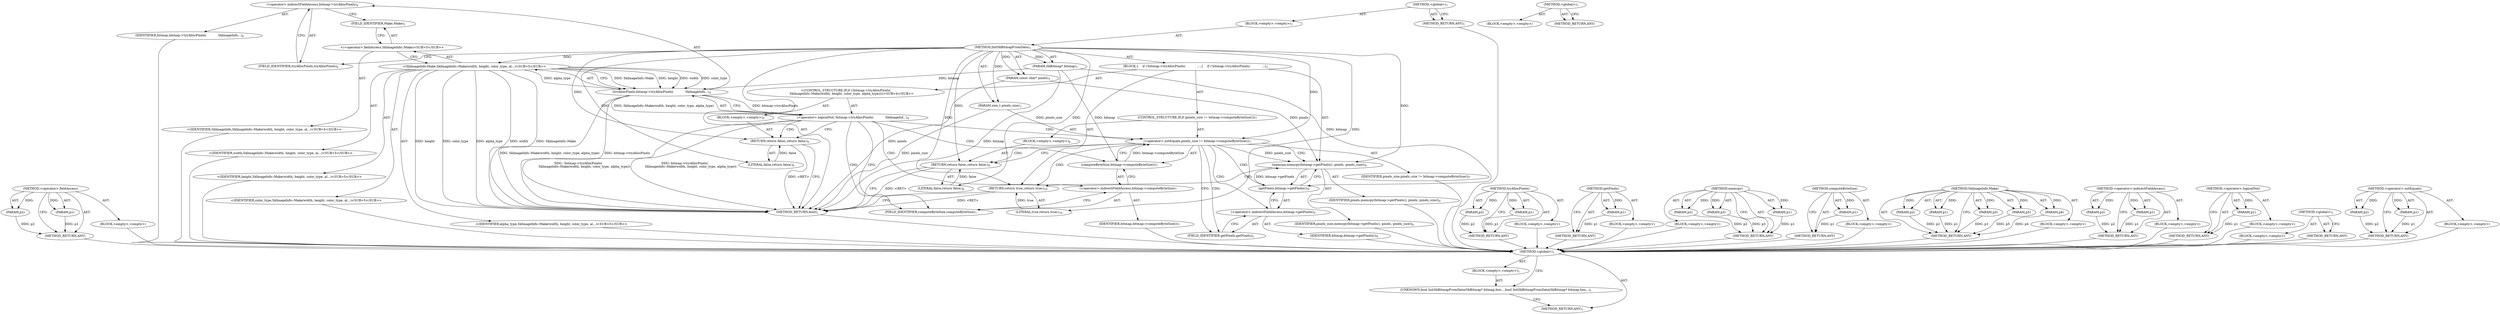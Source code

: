 digraph "&lt;global&gt;" {
vulnerable_94 [label=<(METHOD,&lt;operator&gt;.fieldAccess)>];
vulnerable_95 [label=<(PARAM,p1)>];
vulnerable_96 [label=<(PARAM,p2)>];
vulnerable_97 [label=<(BLOCK,&lt;empty&gt;,&lt;empty&gt;)>];
vulnerable_98 [label=<(METHOD_RETURN,ANY)>];
vulnerable_6 [label=<(METHOD,&lt;global&gt;)<SUB>1</SUB>>];
vulnerable_7 [label=<(BLOCK,&lt;empty&gt;,&lt;empty&gt;)<SUB>1</SUB>>];
vulnerable_8 [label=<(METHOD,InitSkBitmapFromData)<SUB>1</SUB>>];
vulnerable_9 [label=<(PARAM,SkBitmap* bitmap)<SUB>1</SUB>>];
vulnerable_10 [label=<(PARAM,const char* pixels)<SUB>2</SUB>>];
vulnerable_11 [label=<(PARAM,size_t pixels_size)<SUB>3</SUB>>];
vulnerable_12 [label=<(BLOCK,{
    if (!bitmap-&gt;tryAllocPixels(
            ...,{
    if (!bitmap-&gt;tryAllocPixels(
            ...)<SUB>3</SUB>>];
vulnerable_13 [label="<(CONTROL_STRUCTURE,IF,if (!bitmap-&gt;tryAllocPixels(
            SkImageInfo::Make(width, height, color_type, alpha_type))))<SUB>4</SUB>>"];
vulnerable_14 [label=<(&lt;operator&gt;.logicalNot,!bitmap-&gt;tryAllocPixels(
            SkImageInf...)<SUB>4</SUB>>];
vulnerable_15 [label=<(tryAllocPixels,bitmap-&gt;tryAllocPixels(
            SkImageInfo...)<SUB>4</SUB>>];
vulnerable_16 [label=<(&lt;operator&gt;.indirectFieldAccess,bitmap-&gt;tryAllocPixels)<SUB>4</SUB>>];
vulnerable_17 [label=<(IDENTIFIER,bitmap,bitmap-&gt;tryAllocPixels(
            SkImageInfo...)<SUB>4</SUB>>];
vulnerable_18 [label=<(FIELD_IDENTIFIER,tryAllocPixels,tryAllocPixels)<SUB>4</SUB>>];
vulnerable_19 [label="<(SkImageInfo.Make,SkImageInfo::Make(width, height, color_type, al...)<SUB>5</SUB>>"];
vulnerable_20 [label="<(&lt;operator&gt;.fieldAccess,SkImageInfo::Make)<SUB>5</SUB>>"];
vulnerable_21 [label="<(IDENTIFIER,SkImageInfo,SkImageInfo::Make(width, height, color_type, al...)<SUB>5</SUB>>"];
vulnerable_22 [label=<(FIELD_IDENTIFIER,Make,Make)<SUB>5</SUB>>];
vulnerable_23 [label="<(IDENTIFIER,width,SkImageInfo::Make(width, height, color_type, al...)<SUB>5</SUB>>"];
vulnerable_24 [label="<(IDENTIFIER,height,SkImageInfo::Make(width, height, color_type, al...)<SUB>5</SUB>>"];
vulnerable_25 [label="<(IDENTIFIER,color_type,SkImageInfo::Make(width, height, color_type, al...)<SUB>5</SUB>>"];
vulnerable_26 [label="<(IDENTIFIER,alpha_type,SkImageInfo::Make(width, height, color_type, al...)<SUB>5</SUB>>"];
vulnerable_27 [label=<(BLOCK,&lt;empty&gt;,&lt;empty&gt;)<SUB>6</SUB>>];
vulnerable_28 [label=<(RETURN,return false;,return false;)<SUB>6</SUB>>];
vulnerable_29 [label=<(LITERAL,false,return false;)<SUB>6</SUB>>];
vulnerable_30 [label=<(CONTROL_STRUCTURE,IF,if (pixels_size != bitmap-&gt;computeByteSize()))<SUB>7</SUB>>];
vulnerable_31 [label=<(&lt;operator&gt;.notEquals,pixels_size != bitmap-&gt;computeByteSize())<SUB>7</SUB>>];
vulnerable_32 [label=<(IDENTIFIER,pixels_size,pixels_size != bitmap-&gt;computeByteSize())<SUB>7</SUB>>];
vulnerable_33 [label=<(computeByteSize,bitmap-&gt;computeByteSize())<SUB>7</SUB>>];
vulnerable_34 [label=<(&lt;operator&gt;.indirectFieldAccess,bitmap-&gt;computeByteSize)<SUB>7</SUB>>];
vulnerable_35 [label=<(IDENTIFIER,bitmap,bitmap-&gt;computeByteSize())<SUB>7</SUB>>];
vulnerable_36 [label=<(FIELD_IDENTIFIER,computeByteSize,computeByteSize)<SUB>7</SUB>>];
vulnerable_37 [label=<(BLOCK,&lt;empty&gt;,&lt;empty&gt;)<SUB>8</SUB>>];
vulnerable_38 [label=<(RETURN,return false;,return false;)<SUB>8</SUB>>];
vulnerable_39 [label=<(LITERAL,false,return false;)<SUB>8</SUB>>];
vulnerable_40 [label=<(memcpy,memcpy(bitmap-&gt;getPixels(), pixels, pixels_size))<SUB>9</SUB>>];
vulnerable_41 [label=<(getPixels,bitmap-&gt;getPixels())<SUB>9</SUB>>];
vulnerable_42 [label=<(&lt;operator&gt;.indirectFieldAccess,bitmap-&gt;getPixels)<SUB>9</SUB>>];
vulnerable_43 [label=<(IDENTIFIER,bitmap,bitmap-&gt;getPixels())<SUB>9</SUB>>];
vulnerable_44 [label=<(FIELD_IDENTIFIER,getPixels,getPixels)<SUB>9</SUB>>];
vulnerable_45 [label=<(IDENTIFIER,pixels,memcpy(bitmap-&gt;getPixels(), pixels, pixels_size))<SUB>9</SUB>>];
vulnerable_46 [label=<(IDENTIFIER,pixels_size,memcpy(bitmap-&gt;getPixels(), pixels, pixels_size))<SUB>9</SUB>>];
vulnerable_47 [label=<(RETURN,return true;,return true;)<SUB>10</SUB>>];
vulnerable_48 [label=<(LITERAL,true,return true;)<SUB>10</SUB>>];
vulnerable_49 [label=<(METHOD_RETURN,bool)<SUB>1</SUB>>];
vulnerable_51 [label=<(METHOD_RETURN,ANY)<SUB>1</SUB>>];
vulnerable_76 [label=<(METHOD,tryAllocPixels)>];
vulnerable_77 [label=<(PARAM,p1)>];
vulnerable_78 [label=<(PARAM,p2)>];
vulnerable_79 [label=<(BLOCK,&lt;empty&gt;,&lt;empty&gt;)>];
vulnerable_80 [label=<(METHOD_RETURN,ANY)>];
vulnerable_114 [label=<(METHOD,getPixels)>];
vulnerable_115 [label=<(PARAM,p1)>];
vulnerable_116 [label=<(BLOCK,&lt;empty&gt;,&lt;empty&gt;)>];
vulnerable_117 [label=<(METHOD_RETURN,ANY)>];
vulnerable_108 [label=<(METHOD,memcpy)>];
vulnerable_109 [label=<(PARAM,p1)>];
vulnerable_110 [label=<(PARAM,p2)>];
vulnerable_111 [label=<(PARAM,p3)>];
vulnerable_112 [label=<(BLOCK,&lt;empty&gt;,&lt;empty&gt;)>];
vulnerable_113 [label=<(METHOD_RETURN,ANY)>];
vulnerable_104 [label=<(METHOD,computeByteSize)>];
vulnerable_105 [label=<(PARAM,p1)>];
vulnerable_106 [label=<(BLOCK,&lt;empty&gt;,&lt;empty&gt;)>];
vulnerable_107 [label=<(METHOD_RETURN,ANY)>];
vulnerable_86 [label=<(METHOD,SkImageInfo.Make)>];
vulnerable_87 [label=<(PARAM,p1)>];
vulnerable_88 [label=<(PARAM,p2)>];
vulnerable_89 [label=<(PARAM,p3)>];
vulnerable_90 [label=<(PARAM,p4)>];
vulnerable_91 [label=<(PARAM,p5)>];
vulnerable_92 [label=<(BLOCK,&lt;empty&gt;,&lt;empty&gt;)>];
vulnerable_93 [label=<(METHOD_RETURN,ANY)>];
vulnerable_81 [label=<(METHOD,&lt;operator&gt;.indirectFieldAccess)>];
vulnerable_82 [label=<(PARAM,p1)>];
vulnerable_83 [label=<(PARAM,p2)>];
vulnerable_84 [label=<(BLOCK,&lt;empty&gt;,&lt;empty&gt;)>];
vulnerable_85 [label=<(METHOD_RETURN,ANY)>];
vulnerable_72 [label=<(METHOD,&lt;operator&gt;.logicalNot)>];
vulnerable_73 [label=<(PARAM,p1)>];
vulnerable_74 [label=<(BLOCK,&lt;empty&gt;,&lt;empty&gt;)>];
vulnerable_75 [label=<(METHOD_RETURN,ANY)>];
vulnerable_66 [label=<(METHOD,&lt;global&gt;)<SUB>1</SUB>>];
vulnerable_67 [label=<(BLOCK,&lt;empty&gt;,&lt;empty&gt;)>];
vulnerable_68 [label=<(METHOD_RETURN,ANY)>];
vulnerable_99 [label=<(METHOD,&lt;operator&gt;.notEquals)>];
vulnerable_100 [label=<(PARAM,p1)>];
vulnerable_101 [label=<(PARAM,p2)>];
vulnerable_102 [label=<(BLOCK,&lt;empty&gt;,&lt;empty&gt;)>];
vulnerable_103 [label=<(METHOD_RETURN,ANY)>];
fixed_6 [label=<(METHOD,&lt;global&gt;)<SUB>1</SUB>>];
fixed_7 [label=<(BLOCK,&lt;empty&gt;,&lt;empty&gt;)<SUB>1</SUB>>];
fixed_8 [label=<(UNKNOWN,bool InitSkBitmapFromData(SkBitmap* bitmap,
boo...,bool InitSkBitmapFromData(SkBitmap* bitmap,
boo...)<SUB>1</SUB>>];
fixed_9 [label=<(METHOD_RETURN,ANY)<SUB>1</SUB>>];
fixed_14 [label=<(METHOD,&lt;global&gt;)<SUB>1</SUB>>];
fixed_15 [label=<(BLOCK,&lt;empty&gt;,&lt;empty&gt;)>];
fixed_16 [label=<(METHOD_RETURN,ANY)>];
vulnerable_94 -> vulnerable_95  [key=0, label="AST: "];
vulnerable_94 -> vulnerable_95  [key=1, label="DDG: "];
vulnerable_94 -> vulnerable_97  [key=0, label="AST: "];
vulnerable_94 -> vulnerable_96  [key=0, label="AST: "];
vulnerable_94 -> vulnerable_96  [key=1, label="DDG: "];
vulnerable_94 -> vulnerable_98  [key=0, label="AST: "];
vulnerable_94 -> vulnerable_98  [key=1, label="CFG: "];
vulnerable_95 -> vulnerable_98  [key=0, label="DDG: p1"];
vulnerable_96 -> vulnerable_98  [key=0, label="DDG: p2"];
vulnerable_97 -> fixed_6  [key=0];
vulnerable_98 -> fixed_6  [key=0];
vulnerable_6 -> vulnerable_7  [key=0, label="AST: "];
vulnerable_6 -> vulnerable_51  [key=0, label="AST: "];
vulnerable_6 -> vulnerable_51  [key=1, label="CFG: "];
vulnerable_7 -> vulnerable_8  [key=0, label="AST: "];
vulnerable_8 -> vulnerable_9  [key=0, label="AST: "];
vulnerable_8 -> vulnerable_9  [key=1, label="DDG: "];
vulnerable_8 -> vulnerable_10  [key=0, label="AST: "];
vulnerable_8 -> vulnerable_10  [key=1, label="DDG: "];
vulnerable_8 -> vulnerable_11  [key=0, label="AST: "];
vulnerable_8 -> vulnerable_11  [key=1, label="DDG: "];
vulnerable_8 -> vulnerable_12  [key=0, label="AST: "];
vulnerable_8 -> vulnerable_49  [key=0, label="AST: "];
vulnerable_8 -> vulnerable_18  [key=0, label="CFG: "];
vulnerable_8 -> vulnerable_47  [key=0, label="DDG: "];
vulnerable_8 -> vulnerable_40  [key=0, label="DDG: "];
vulnerable_8 -> vulnerable_48  [key=0, label="DDG: "];
vulnerable_8 -> vulnerable_28  [key=0, label="DDG: "];
vulnerable_8 -> vulnerable_31  [key=0, label="DDG: "];
vulnerable_8 -> vulnerable_38  [key=0, label="DDG: "];
vulnerable_8 -> vulnerable_29  [key=0, label="DDG: "];
vulnerable_8 -> vulnerable_39  [key=0, label="DDG: "];
vulnerable_8 -> vulnerable_19  [key=0, label="DDG: "];
vulnerable_9 -> vulnerable_49  [key=0, label="DDG: bitmap"];
vulnerable_9 -> vulnerable_41  [key=0, label="DDG: bitmap"];
vulnerable_9 -> vulnerable_15  [key=0, label="DDG: bitmap"];
vulnerable_9 -> vulnerable_33  [key=0, label="DDG: bitmap"];
vulnerable_10 -> vulnerable_49  [key=0, label="DDG: pixels"];
vulnerable_10 -> vulnerable_40  [key=0, label="DDG: pixels"];
vulnerable_11 -> vulnerable_49  [key=0, label="DDG: pixels_size"];
vulnerable_11 -> vulnerable_31  [key=0, label="DDG: pixels_size"];
vulnerable_12 -> vulnerable_13  [key=0, label="AST: "];
vulnerable_12 -> vulnerable_30  [key=0, label="AST: "];
vulnerable_12 -> vulnerable_40  [key=0, label="AST: "];
vulnerable_12 -> vulnerable_47  [key=0, label="AST: "];
vulnerable_13 -> vulnerable_14  [key=0, label="AST: "];
vulnerable_13 -> vulnerable_27  [key=0, label="AST: "];
vulnerable_14 -> vulnerable_15  [key=0, label="AST: "];
vulnerable_14 -> vulnerable_28  [key=0, label="CFG: "];
vulnerable_14 -> vulnerable_28  [key=1, label="CDG: "];
vulnerable_14 -> vulnerable_36  [key=0, label="CFG: "];
vulnerable_14 -> vulnerable_36  [key=1, label="CDG: "];
vulnerable_14 -> vulnerable_49  [key=0, label="DDG: bitmap-&gt;tryAllocPixels(
            SkImageInfo::Make(width, height, color_type, alpha_type))"];
vulnerable_14 -> vulnerable_49  [key=1, label="DDG: !bitmap-&gt;tryAllocPixels(
            SkImageInfo::Make(width, height, color_type, alpha_type))"];
vulnerable_14 -> vulnerable_34  [key=0, label="CDG: "];
vulnerable_14 -> vulnerable_33  [key=0, label="CDG: "];
vulnerable_14 -> vulnerable_31  [key=0, label="CDG: "];
vulnerable_15 -> vulnerable_16  [key=0, label="AST: "];
vulnerable_15 -> vulnerable_19  [key=0, label="AST: "];
vulnerable_15 -> vulnerable_14  [key=0, label="CFG: "];
vulnerable_15 -> vulnerable_14  [key=1, label="DDG: bitmap-&gt;tryAllocPixels"];
vulnerable_15 -> vulnerable_14  [key=2, label="DDG: SkImageInfo::Make(width, height, color_type, alpha_type)"];
vulnerable_15 -> vulnerable_49  [key=0, label="DDG: bitmap-&gt;tryAllocPixels"];
vulnerable_15 -> vulnerable_49  [key=1, label="DDG: SkImageInfo::Make(width, height, color_type, alpha_type)"];
vulnerable_16 -> vulnerable_17  [key=0, label="AST: "];
vulnerable_16 -> vulnerable_18  [key=0, label="AST: "];
vulnerable_16 -> vulnerable_22  [key=0, label="CFG: "];
vulnerable_17 -> fixed_6  [key=0];
vulnerable_18 -> vulnerable_16  [key=0, label="CFG: "];
vulnerable_19 -> vulnerable_20  [key=0, label="AST: "];
vulnerable_19 -> vulnerable_23  [key=0, label="AST: "];
vulnerable_19 -> vulnerable_24  [key=0, label="AST: "];
vulnerable_19 -> vulnerable_25  [key=0, label="AST: "];
vulnerable_19 -> vulnerable_26  [key=0, label="AST: "];
vulnerable_19 -> vulnerable_15  [key=0, label="CFG: "];
vulnerable_19 -> vulnerable_15  [key=1, label="DDG: SkImageInfo::Make"];
vulnerable_19 -> vulnerable_15  [key=2, label="DDG: height"];
vulnerable_19 -> vulnerable_15  [key=3, label="DDG: width"];
vulnerable_19 -> vulnerable_15  [key=4, label="DDG: alpha_type"];
vulnerable_19 -> vulnerable_15  [key=5, label="DDG: color_type"];
vulnerable_19 -> vulnerable_49  [key=0, label="DDG: SkImageInfo::Make"];
vulnerable_19 -> vulnerable_49  [key=1, label="DDG: height"];
vulnerable_19 -> vulnerable_49  [key=2, label="DDG: color_type"];
vulnerable_19 -> vulnerable_49  [key=3, label="DDG: alpha_type"];
vulnerable_19 -> vulnerable_49  [key=4, label="DDG: width"];
vulnerable_20 -> vulnerable_21  [key=0, label="AST: "];
vulnerable_20 -> vulnerable_22  [key=0, label="AST: "];
vulnerable_20 -> vulnerable_19  [key=0, label="CFG: "];
vulnerable_21 -> fixed_6  [key=0];
vulnerable_22 -> vulnerable_20  [key=0, label="CFG: "];
vulnerable_23 -> fixed_6  [key=0];
vulnerable_24 -> fixed_6  [key=0];
vulnerable_25 -> fixed_6  [key=0];
vulnerable_26 -> fixed_6  [key=0];
vulnerable_27 -> vulnerable_28  [key=0, label="AST: "];
vulnerable_28 -> vulnerable_29  [key=0, label="AST: "];
vulnerable_28 -> vulnerable_49  [key=0, label="CFG: "];
vulnerable_28 -> vulnerable_49  [key=1, label="DDG: &lt;RET&gt;"];
vulnerable_29 -> vulnerable_28  [key=0, label="DDG: false"];
vulnerable_30 -> vulnerable_31  [key=0, label="AST: "];
vulnerable_30 -> vulnerable_37  [key=0, label="AST: "];
vulnerable_31 -> vulnerable_32  [key=0, label="AST: "];
vulnerable_31 -> vulnerable_33  [key=0, label="AST: "];
vulnerable_31 -> vulnerable_38  [key=0, label="CFG: "];
vulnerable_31 -> vulnerable_38  [key=1, label="CDG: "];
vulnerable_31 -> vulnerable_44  [key=0, label="CFG: "];
vulnerable_31 -> vulnerable_44  [key=1, label="CDG: "];
vulnerable_31 -> vulnerable_40  [key=0, label="DDG: pixels_size"];
vulnerable_31 -> vulnerable_40  [key=1, label="CDG: "];
vulnerable_31 -> vulnerable_47  [key=0, label="CDG: "];
vulnerable_31 -> vulnerable_42  [key=0, label="CDG: "];
vulnerable_31 -> vulnerable_41  [key=0, label="CDG: "];
vulnerable_32 -> fixed_6  [key=0];
vulnerable_33 -> vulnerable_34  [key=0, label="AST: "];
vulnerable_33 -> vulnerable_31  [key=0, label="CFG: "];
vulnerable_33 -> vulnerable_31  [key=1, label="DDG: bitmap-&gt;computeByteSize"];
vulnerable_34 -> vulnerable_35  [key=0, label="AST: "];
vulnerable_34 -> vulnerable_36  [key=0, label="AST: "];
vulnerable_34 -> vulnerable_33  [key=0, label="CFG: "];
vulnerable_35 -> fixed_6  [key=0];
vulnerable_36 -> vulnerable_34  [key=0, label="CFG: "];
vulnerable_37 -> vulnerable_38  [key=0, label="AST: "];
vulnerable_38 -> vulnerable_39  [key=0, label="AST: "];
vulnerable_38 -> vulnerable_49  [key=0, label="CFG: "];
vulnerable_38 -> vulnerable_49  [key=1, label="DDG: &lt;RET&gt;"];
vulnerable_39 -> vulnerable_38  [key=0, label="DDG: false"];
vulnerable_40 -> vulnerable_41  [key=0, label="AST: "];
vulnerable_40 -> vulnerable_45  [key=0, label="AST: "];
vulnerable_40 -> vulnerable_46  [key=0, label="AST: "];
vulnerable_40 -> vulnerable_47  [key=0, label="CFG: "];
vulnerable_41 -> vulnerable_42  [key=0, label="AST: "];
vulnerable_41 -> vulnerable_40  [key=0, label="CFG: "];
vulnerable_41 -> vulnerable_40  [key=1, label="DDG: bitmap-&gt;getPixels"];
vulnerable_42 -> vulnerable_43  [key=0, label="AST: "];
vulnerable_42 -> vulnerable_44  [key=0, label="AST: "];
vulnerable_42 -> vulnerable_41  [key=0, label="CFG: "];
vulnerable_43 -> fixed_6  [key=0];
vulnerable_44 -> vulnerable_42  [key=0, label="CFG: "];
vulnerable_45 -> fixed_6  [key=0];
vulnerable_46 -> fixed_6  [key=0];
vulnerable_47 -> vulnerable_48  [key=0, label="AST: "];
vulnerable_47 -> vulnerable_49  [key=0, label="CFG: "];
vulnerable_47 -> vulnerable_49  [key=1, label="DDG: &lt;RET&gt;"];
vulnerable_48 -> vulnerable_47  [key=0, label="DDG: true"];
vulnerable_49 -> fixed_6  [key=0];
vulnerable_51 -> fixed_6  [key=0];
vulnerable_76 -> vulnerable_77  [key=0, label="AST: "];
vulnerable_76 -> vulnerable_77  [key=1, label="DDG: "];
vulnerable_76 -> vulnerable_79  [key=0, label="AST: "];
vulnerable_76 -> vulnerable_78  [key=0, label="AST: "];
vulnerable_76 -> vulnerable_78  [key=1, label="DDG: "];
vulnerable_76 -> vulnerable_80  [key=0, label="AST: "];
vulnerable_76 -> vulnerable_80  [key=1, label="CFG: "];
vulnerable_77 -> vulnerable_80  [key=0, label="DDG: p1"];
vulnerable_78 -> vulnerable_80  [key=0, label="DDG: p2"];
vulnerable_79 -> fixed_6  [key=0];
vulnerable_80 -> fixed_6  [key=0];
vulnerable_114 -> vulnerable_115  [key=0, label="AST: "];
vulnerable_114 -> vulnerable_115  [key=1, label="DDG: "];
vulnerable_114 -> vulnerable_116  [key=0, label="AST: "];
vulnerable_114 -> vulnerable_117  [key=0, label="AST: "];
vulnerable_114 -> vulnerable_117  [key=1, label="CFG: "];
vulnerable_115 -> vulnerable_117  [key=0, label="DDG: p1"];
vulnerable_116 -> fixed_6  [key=0];
vulnerable_117 -> fixed_6  [key=0];
vulnerable_108 -> vulnerable_109  [key=0, label="AST: "];
vulnerable_108 -> vulnerable_109  [key=1, label="DDG: "];
vulnerable_108 -> vulnerable_112  [key=0, label="AST: "];
vulnerable_108 -> vulnerable_110  [key=0, label="AST: "];
vulnerable_108 -> vulnerable_110  [key=1, label="DDG: "];
vulnerable_108 -> vulnerable_113  [key=0, label="AST: "];
vulnerable_108 -> vulnerable_113  [key=1, label="CFG: "];
vulnerable_108 -> vulnerable_111  [key=0, label="AST: "];
vulnerable_108 -> vulnerable_111  [key=1, label="DDG: "];
vulnerable_109 -> vulnerable_113  [key=0, label="DDG: p1"];
vulnerable_110 -> vulnerable_113  [key=0, label="DDG: p2"];
vulnerable_111 -> vulnerable_113  [key=0, label="DDG: p3"];
vulnerable_112 -> fixed_6  [key=0];
vulnerable_113 -> fixed_6  [key=0];
vulnerable_104 -> vulnerable_105  [key=0, label="AST: "];
vulnerable_104 -> vulnerable_105  [key=1, label="DDG: "];
vulnerable_104 -> vulnerable_106  [key=0, label="AST: "];
vulnerable_104 -> vulnerable_107  [key=0, label="AST: "];
vulnerable_104 -> vulnerable_107  [key=1, label="CFG: "];
vulnerable_105 -> vulnerable_107  [key=0, label="DDG: p1"];
vulnerable_106 -> fixed_6  [key=0];
vulnerable_107 -> fixed_6  [key=0];
vulnerable_86 -> vulnerable_87  [key=0, label="AST: "];
vulnerable_86 -> vulnerable_87  [key=1, label="DDG: "];
vulnerable_86 -> vulnerable_92  [key=0, label="AST: "];
vulnerable_86 -> vulnerable_88  [key=0, label="AST: "];
vulnerable_86 -> vulnerable_88  [key=1, label="DDG: "];
vulnerable_86 -> vulnerable_93  [key=0, label="AST: "];
vulnerable_86 -> vulnerable_93  [key=1, label="CFG: "];
vulnerable_86 -> vulnerable_89  [key=0, label="AST: "];
vulnerable_86 -> vulnerable_89  [key=1, label="DDG: "];
vulnerable_86 -> vulnerable_90  [key=0, label="AST: "];
vulnerable_86 -> vulnerable_90  [key=1, label="DDG: "];
vulnerable_86 -> vulnerable_91  [key=0, label="AST: "];
vulnerable_86 -> vulnerable_91  [key=1, label="DDG: "];
vulnerable_87 -> vulnerable_93  [key=0, label="DDG: p1"];
vulnerable_88 -> vulnerable_93  [key=0, label="DDG: p2"];
vulnerable_89 -> vulnerable_93  [key=0, label="DDG: p3"];
vulnerable_90 -> vulnerable_93  [key=0, label="DDG: p4"];
vulnerable_91 -> vulnerable_93  [key=0, label="DDG: p5"];
vulnerable_92 -> fixed_6  [key=0];
vulnerable_93 -> fixed_6  [key=0];
vulnerable_81 -> vulnerable_82  [key=0, label="AST: "];
vulnerable_81 -> vulnerable_82  [key=1, label="DDG: "];
vulnerable_81 -> vulnerable_84  [key=0, label="AST: "];
vulnerable_81 -> vulnerable_83  [key=0, label="AST: "];
vulnerable_81 -> vulnerable_83  [key=1, label="DDG: "];
vulnerable_81 -> vulnerable_85  [key=0, label="AST: "];
vulnerable_81 -> vulnerable_85  [key=1, label="CFG: "];
vulnerable_82 -> vulnerable_85  [key=0, label="DDG: p1"];
vulnerable_83 -> vulnerable_85  [key=0, label="DDG: p2"];
vulnerable_84 -> fixed_6  [key=0];
vulnerable_85 -> fixed_6  [key=0];
vulnerable_72 -> vulnerable_73  [key=0, label="AST: "];
vulnerable_72 -> vulnerable_73  [key=1, label="DDG: "];
vulnerable_72 -> vulnerable_74  [key=0, label="AST: "];
vulnerable_72 -> vulnerable_75  [key=0, label="AST: "];
vulnerable_72 -> vulnerable_75  [key=1, label="CFG: "];
vulnerable_73 -> vulnerable_75  [key=0, label="DDG: p1"];
vulnerable_74 -> fixed_6  [key=0];
vulnerable_75 -> fixed_6  [key=0];
vulnerable_66 -> vulnerable_67  [key=0, label="AST: "];
vulnerable_66 -> vulnerable_68  [key=0, label="AST: "];
vulnerable_66 -> vulnerable_68  [key=1, label="CFG: "];
vulnerable_67 -> fixed_6  [key=0];
vulnerable_68 -> fixed_6  [key=0];
vulnerable_99 -> vulnerable_100  [key=0, label="AST: "];
vulnerable_99 -> vulnerable_100  [key=1, label="DDG: "];
vulnerable_99 -> vulnerable_102  [key=0, label="AST: "];
vulnerable_99 -> vulnerable_101  [key=0, label="AST: "];
vulnerable_99 -> vulnerable_101  [key=1, label="DDG: "];
vulnerable_99 -> vulnerable_103  [key=0, label="AST: "];
vulnerable_99 -> vulnerable_103  [key=1, label="CFG: "];
vulnerable_100 -> vulnerable_103  [key=0, label="DDG: p1"];
vulnerable_101 -> vulnerable_103  [key=0, label="DDG: p2"];
vulnerable_102 -> fixed_6  [key=0];
vulnerable_103 -> fixed_6  [key=0];
fixed_6 -> fixed_7  [key=0, label="AST: "];
fixed_6 -> fixed_9  [key=0, label="AST: "];
fixed_6 -> fixed_8  [key=0, label="CFG: "];
fixed_7 -> fixed_8  [key=0, label="AST: "];
fixed_8 -> fixed_9  [key=0, label="CFG: "];
fixed_14 -> fixed_15  [key=0, label="AST: "];
fixed_14 -> fixed_16  [key=0, label="AST: "];
fixed_14 -> fixed_16  [key=1, label="CFG: "];
}
